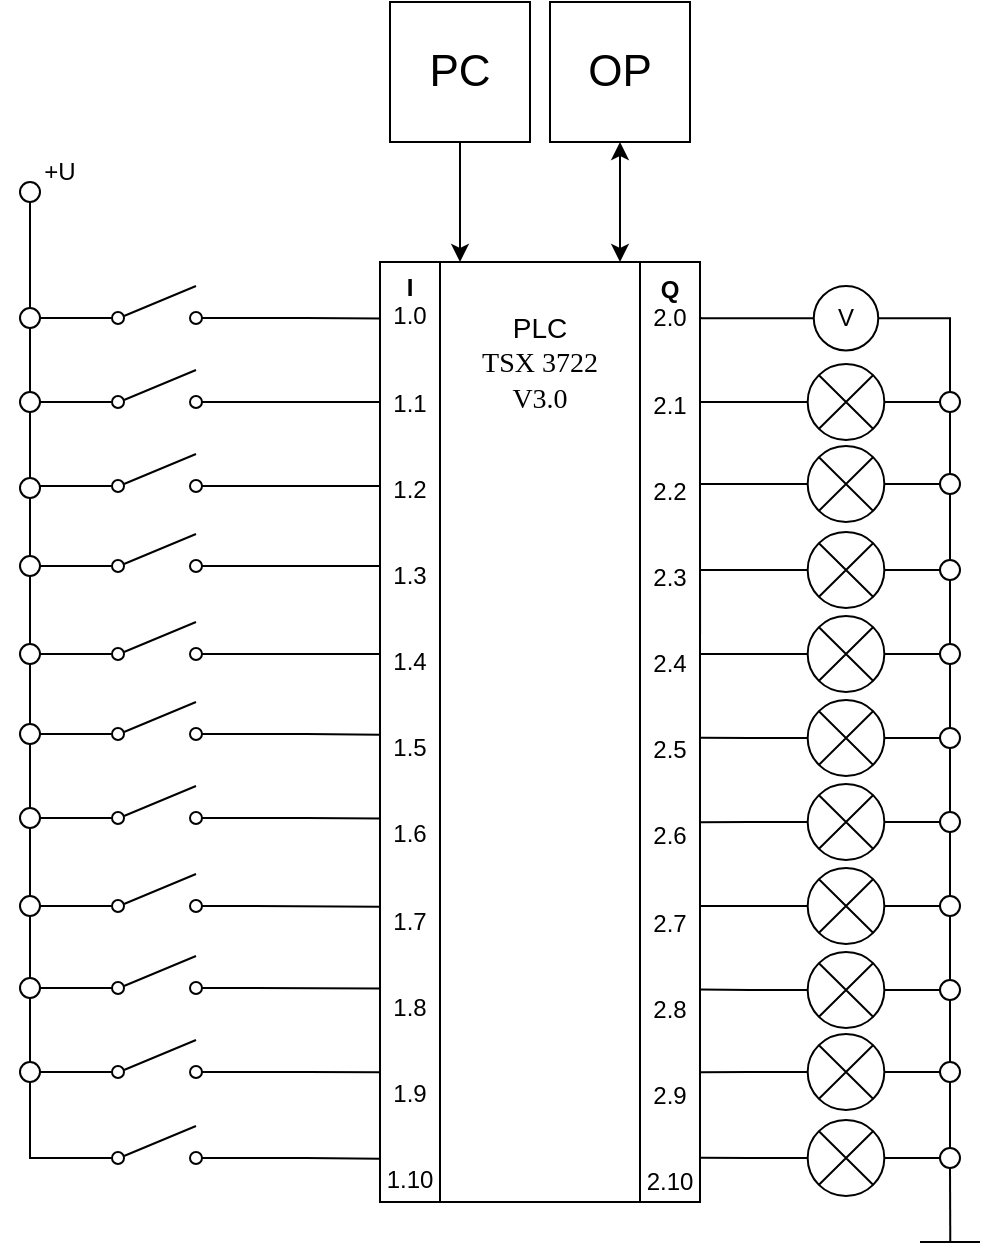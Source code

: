 <mxfile version="15.8.7" type="device"><diagram id="IBibKknA54R2A7pNBQEP" name="Stránka-1"><mxGraphModel dx="1102" dy="865" grid="1" gridSize="10" guides="1" tooltips="1" connect="1" arrows="1" fold="1" page="1" pageScale="1" pageWidth="827" pageHeight="1169" math="0" shadow="0"><root><mxCell id="0"/><mxCell id="1" parent="0"/><mxCell id="Hw9ay-1djmvrUOmPVuDL-1" style="edgeStyle=orthogonalEdgeStyle;rounded=0;orthogonalLoop=1;jettySize=auto;html=1;exitX=1;exitY=0;exitDx=0;exitDy=0;entryX=0;entryY=0;entryDx=0;entryDy=0;endArrow=none;endFill=0;" parent="1" source="Hw9ay-1djmvrUOmPVuDL-3" target="Hw9ay-1djmvrUOmPVuDL-5" edge="1"><mxGeometry relative="1" as="geometry"><Array as="points"><mxPoint x="330" y="180"/><mxPoint x="330" y="180"/></Array></mxGeometry></mxCell><mxCell id="Hw9ay-1djmvrUOmPVuDL-2" style="edgeStyle=orthogonalEdgeStyle;rounded=0;orthogonalLoop=1;jettySize=auto;html=1;exitX=1;exitY=1;exitDx=0;exitDy=0;entryX=0;entryY=1;entryDx=0;entryDy=0;endArrow=none;endFill=0;" parent="1" source="Hw9ay-1djmvrUOmPVuDL-3" target="Hw9ay-1djmvrUOmPVuDL-5" edge="1"><mxGeometry relative="1" as="geometry"><Array as="points"><mxPoint x="300" y="650"/><mxPoint x="300" y="650"/></Array></mxGeometry></mxCell><mxCell id="Hw9ay-1djmvrUOmPVuDL-3" value="&lt;b&gt;I&lt;/b&gt;&lt;br&gt;1.0&lt;br&gt;&lt;br&gt;&lt;br&gt;1.1&lt;br&gt;&lt;br&gt;&lt;br&gt;1.2&lt;br&gt;&lt;br&gt;&lt;br&gt;1.3&lt;br&gt;&lt;br&gt;&lt;br&gt;1.4&lt;br&gt;&lt;br&gt;&lt;br&gt;1.5&lt;br&gt;&lt;br&gt;&lt;br&gt;1.6&lt;br&gt;&lt;br&gt;&lt;br&gt;1.7&lt;br&gt;&lt;br&gt;&lt;br&gt;1.8&lt;br&gt;&lt;br&gt;&lt;br&gt;1.9&lt;br&gt;&lt;br&gt;&lt;br&gt;1.10" style="rounded=0;whiteSpace=wrap;html=1;align=center;verticalAlign=top;spacing=1;" parent="1" vertex="1"><mxGeometry x="230" y="180" width="30" height="470" as="geometry"/></mxCell><mxCell id="Hw9ay-1djmvrUOmPVuDL-4" style="edgeStyle=orthogonalEdgeStyle;rounded=0;orthogonalLoop=1;jettySize=auto;html=1;endArrow=none;endFill=0;" parent="1" edge="1"><mxGeometry relative="1" as="geometry"><mxPoint x="530" y="670" as="targetPoint"/><mxPoint x="500" y="670" as="sourcePoint"/><Array as="points"><mxPoint x="520" y="670"/><mxPoint x="520" y="670"/></Array></mxGeometry></mxCell><mxCell id="Hw9ay-1djmvrUOmPVuDL-5" value="&lt;b&gt;Q&lt;/b&gt;&lt;br&gt;2.0&lt;br&gt;&lt;br&gt;&lt;br&gt;2.1&lt;br&gt;&lt;br&gt;&lt;br&gt;2.2&lt;br&gt;&lt;br&gt;&lt;br&gt;2.3&lt;br&gt;&lt;br&gt;&lt;br&gt;2.4&lt;br&gt;&lt;br&gt;&lt;br&gt;2.5&lt;br&gt;&lt;br&gt;&lt;br&gt;2.6&lt;br&gt;&lt;br&gt;&lt;br&gt;2.7&lt;br&gt;&lt;br&gt;&lt;br&gt;2.8&lt;br&gt;&lt;br&gt;&lt;br&gt;2.9&lt;br&gt;&lt;br&gt;&lt;br&gt;2.10" style="rounded=0;whiteSpace=wrap;html=1;align=center;horizontal=1;verticalAlign=top;" parent="1" vertex="1"><mxGeometry x="360" y="180" width="30" height="470" as="geometry"/></mxCell><mxCell id="Hw9ay-1djmvrUOmPVuDL-6" style="edgeStyle=orthogonalEdgeStyle;rounded=0;orthogonalLoop=1;jettySize=auto;html=1;exitX=0.5;exitY=0;exitDx=0;exitDy=0;entryX=0.5;entryY=1;entryDx=0;entryDy=0;endArrow=none;endFill=0;" parent="1" source="Hw9ay-1djmvrUOmPVuDL-7" target="Hw9ay-1djmvrUOmPVuDL-8" edge="1"><mxGeometry relative="1" as="geometry"/></mxCell><mxCell id="Hw9ay-1djmvrUOmPVuDL-7" value="" style="ellipse;whiteSpace=wrap;html=1;aspect=fixed;verticalAlign=top;" parent="1" vertex="1"><mxGeometry x="50" y="245" width="10" height="10" as="geometry"/></mxCell><mxCell id="Hw9ay-1djmvrUOmPVuDL-8" value="" style="ellipse;whiteSpace=wrap;html=1;aspect=fixed;verticalAlign=top;" parent="1" vertex="1"><mxGeometry x="50" y="203" width="10" height="10" as="geometry"/></mxCell><mxCell id="Hw9ay-1djmvrUOmPVuDL-10" style="edgeStyle=orthogonalEdgeStyle;rounded=0;orthogonalLoop=1;jettySize=auto;html=1;exitX=0;exitY=0.84;exitDx=0;exitDy=0;exitPerimeter=0;entryX=1;entryY=0.5;entryDx=0;entryDy=0;endArrow=none;endFill=0;" parent="1" source="Hw9ay-1djmvrUOmPVuDL-11" target="Hw9ay-1djmvrUOmPVuDL-8" edge="1"><mxGeometry relative="1" as="geometry"/></mxCell><mxCell id="LLCvq5TRpuGpItEspxbM-10" style="edgeStyle=orthogonalEdgeStyle;rounded=0;orthogonalLoop=1;jettySize=auto;html=1;exitX=1;exitY=0.84;exitDx=0;exitDy=0;exitPerimeter=0;entryX=0.011;entryY=0.06;entryDx=0;entryDy=0;entryPerimeter=0;endArrow=none;endFill=0;" parent="1" source="Hw9ay-1djmvrUOmPVuDL-11" target="Hw9ay-1djmvrUOmPVuDL-3" edge="1"><mxGeometry relative="1" as="geometry"/></mxCell><mxCell id="Hw9ay-1djmvrUOmPVuDL-11" value="" style="pointerEvents=1;verticalLabelPosition=bottom;shadow=0;dashed=0;align=center;html=1;verticalAlign=top;shape=mxgraph.electrical.electro-mechanical.simple_switch;" parent="1" vertex="1"><mxGeometry x="81" y="192" width="75" height="19" as="geometry"/></mxCell><mxCell id="Hw9ay-1djmvrUOmPVuDL-12" style="edgeStyle=orthogonalEdgeStyle;rounded=0;orthogonalLoop=1;jettySize=auto;html=1;exitX=0;exitY=0.84;exitDx=0;exitDy=0;exitPerimeter=0;entryX=1;entryY=0.5;entryDx=0;entryDy=0;endArrow=none;endFill=0;" parent="1" source="Hw9ay-1djmvrUOmPVuDL-14" target="Hw9ay-1djmvrUOmPVuDL-7" edge="1"><mxGeometry relative="1" as="geometry"/></mxCell><mxCell id="Hw9ay-1djmvrUOmPVuDL-13" style="edgeStyle=orthogonalEdgeStyle;rounded=0;orthogonalLoop=1;jettySize=auto;html=1;exitX=1;exitY=0.84;exitDx=0;exitDy=0;exitPerimeter=0;endArrow=none;endFill=0;" parent="1" source="Hw9ay-1djmvrUOmPVuDL-14" edge="1"><mxGeometry relative="1" as="geometry"><mxPoint x="230" y="250" as="targetPoint"/><Array as="points"><mxPoint x="230" y="250"/></Array></mxGeometry></mxCell><mxCell id="Hw9ay-1djmvrUOmPVuDL-14" value="" style="pointerEvents=1;verticalLabelPosition=bottom;shadow=0;dashed=0;align=center;html=1;verticalAlign=top;shape=mxgraph.electrical.electro-mechanical.simple_switch;" parent="1" vertex="1"><mxGeometry x="81" y="234" width="75" height="19" as="geometry"/></mxCell><mxCell id="Hw9ay-1djmvrUOmPVuDL-15" style="edgeStyle=orthogonalEdgeStyle;rounded=0;orthogonalLoop=1;jettySize=auto;html=1;exitX=0.5;exitY=1;exitDx=0;exitDy=0;entryX=0.5;entryY=0;entryDx=0;entryDy=0;endArrow=none;endFill=0;" parent="1" source="Hw9ay-1djmvrUOmPVuDL-16" target="Hw9ay-1djmvrUOmPVuDL-8" edge="1"><mxGeometry relative="1" as="geometry"/></mxCell><mxCell id="Hw9ay-1djmvrUOmPVuDL-16" value="" style="ellipse;whiteSpace=wrap;html=1;aspect=fixed;verticalAlign=top;" parent="1" vertex="1"><mxGeometry x="50" y="140" width="10" height="10" as="geometry"/></mxCell><mxCell id="Hw9ay-1djmvrUOmPVuDL-17" value="+U" style="text;html=1;strokeColor=none;fillColor=none;align=center;verticalAlign=middle;whiteSpace=wrap;rounded=0;" parent="1" vertex="1"><mxGeometry x="40" y="120" width="60" height="30" as="geometry"/></mxCell><mxCell id="Hw9ay-1djmvrUOmPVuDL-18" style="edgeStyle=orthogonalEdgeStyle;rounded=0;orthogonalLoop=1;jettySize=auto;html=1;exitX=0.5;exitY=1;exitDx=0;exitDy=0;endArrow=classic;endFill=1;" parent="1" source="Hw9ay-1djmvrUOmPVuDL-19" edge="1"><mxGeometry relative="1" as="geometry"><mxPoint x="270" y="180" as="targetPoint"/></mxGeometry></mxCell><mxCell id="Hw9ay-1djmvrUOmPVuDL-19" value="&lt;font style=&quot;font-size: 22px&quot;&gt;PC&lt;/font&gt;" style="whiteSpace=wrap;html=1;aspect=fixed;verticalAlign=middle;" parent="1" vertex="1"><mxGeometry x="235" y="50" width="70" height="70" as="geometry"/></mxCell><mxCell id="Hw9ay-1djmvrUOmPVuDL-20" value="&lt;font style=&quot;font-size: 14px&quot;&gt;PLC&lt;br&gt;&lt;span style=&quot;font-family: &amp;#34;times new roman&amp;#34; , serif&quot;&gt;TSX 3722 V3.0&lt;/span&gt;&lt;/font&gt;" style="text;html=1;strokeColor=none;fillColor=none;align=center;verticalAlign=middle;whiteSpace=wrap;rounded=0;" parent="1" vertex="1"><mxGeometry x="280" y="192" width="60" height="78" as="geometry"/></mxCell><mxCell id="Hw9ay-1djmvrUOmPVuDL-24" style="edgeStyle=orthogonalEdgeStyle;rounded=0;orthogonalLoop=1;jettySize=auto;html=1;exitX=0;exitY=0.5;exitDx=0;exitDy=0;exitPerimeter=0;entryX=1;entryY=0.25;entryDx=0;entryDy=0;endArrow=none;endFill=0;" parent="1" source="Hw9ay-1djmvrUOmPVuDL-26" target="Hw9ay-1djmvrUOmPVuDL-5" edge="1"><mxGeometry relative="1" as="geometry"><Array as="points"><mxPoint x="390" y="250"/></Array></mxGeometry></mxCell><mxCell id="Hw9ay-1djmvrUOmPVuDL-25" style="edgeStyle=orthogonalEdgeStyle;rounded=0;orthogonalLoop=1;jettySize=auto;html=1;exitX=1;exitY=0.5;exitDx=0;exitDy=0;exitPerimeter=0;entryX=0;entryY=0.5;entryDx=0;entryDy=0;endArrow=none;endFill=0;" parent="1" source="Hw9ay-1djmvrUOmPVuDL-26" target="Hw9ay-1djmvrUOmPVuDL-33" edge="1"><mxGeometry relative="1" as="geometry"/></mxCell><mxCell id="Hw9ay-1djmvrUOmPVuDL-26" value="" style="pointerEvents=1;verticalLabelPosition=bottom;shadow=0;dashed=0;align=center;html=1;verticalAlign=top;shape=mxgraph.electrical.miscellaneous.light_bulb;" parent="1" vertex="1"><mxGeometry x="440" y="231" width="46" height="38" as="geometry"/></mxCell><mxCell id="Hw9ay-1djmvrUOmPVuDL-27" style="edgeStyle=orthogonalEdgeStyle;rounded=0;orthogonalLoop=1;jettySize=auto;html=1;exitX=0;exitY=0.5;exitDx=0;exitDy=0;exitPerimeter=0;entryX=1.001;entryY=0.396;entryDx=0;entryDy=0;entryPerimeter=0;endArrow=none;endFill=0;" parent="1" source="Hw9ay-1djmvrUOmPVuDL-29" target="Hw9ay-1djmvrUOmPVuDL-5" edge="1"><mxGeometry relative="1" as="geometry"><Array as="points"><mxPoint x="390" y="291"/></Array></mxGeometry></mxCell><mxCell id="Hw9ay-1djmvrUOmPVuDL-28" style="edgeStyle=orthogonalEdgeStyle;rounded=0;orthogonalLoop=1;jettySize=auto;html=1;exitX=1;exitY=0.5;exitDx=0;exitDy=0;exitPerimeter=0;entryX=0;entryY=0.5;entryDx=0;entryDy=0;endArrow=none;endFill=0;" parent="1" source="Hw9ay-1djmvrUOmPVuDL-29" target="Hw9ay-1djmvrUOmPVuDL-35" edge="1"><mxGeometry relative="1" as="geometry"/></mxCell><mxCell id="Hw9ay-1djmvrUOmPVuDL-29" value="" style="pointerEvents=1;verticalLabelPosition=bottom;shadow=0;dashed=0;align=center;html=1;verticalAlign=top;shape=mxgraph.electrical.miscellaneous.light_bulb;" parent="1" vertex="1"><mxGeometry x="440" y="272" width="46" height="38" as="geometry"/></mxCell><mxCell id="Hw9ay-1djmvrUOmPVuDL-32" style="edgeStyle=orthogonalEdgeStyle;rounded=0;orthogonalLoop=1;jettySize=auto;html=1;exitX=0.5;exitY=1;exitDx=0;exitDy=0;entryX=0.5;entryY=0;entryDx=0;entryDy=0;endArrow=none;endFill=0;" parent="1" source="Hw9ay-1djmvrUOmPVuDL-33" target="Hw9ay-1djmvrUOmPVuDL-35" edge="1"><mxGeometry relative="1" as="geometry"/></mxCell><mxCell id="Hw9ay-1djmvrUOmPVuDL-33" value="" style="ellipse;whiteSpace=wrap;html=1;aspect=fixed;verticalAlign=top;" parent="1" vertex="1"><mxGeometry x="510" y="245" width="10" height="10" as="geometry"/></mxCell><mxCell id="nH6GDKqlYYiZcQgcd4M8-3" style="edgeStyle=orthogonalEdgeStyle;rounded=0;orthogonalLoop=1;jettySize=auto;html=1;exitX=0.5;exitY=1;exitDx=0;exitDy=0;entryX=0.5;entryY=0;entryDx=0;entryDy=0;endArrow=none;endFill=0;" parent="1" source="Hw9ay-1djmvrUOmPVuDL-35" target="LLCvq5TRpuGpItEspxbM-15" edge="1"><mxGeometry relative="1" as="geometry"/></mxCell><mxCell id="Hw9ay-1djmvrUOmPVuDL-35" value="" style="ellipse;whiteSpace=wrap;html=1;aspect=fixed;verticalAlign=top;" parent="1" vertex="1"><mxGeometry x="510" y="286" width="10" height="10" as="geometry"/></mxCell><mxCell id="Hw9ay-1djmvrUOmPVuDL-45" style="edgeStyle=orthogonalEdgeStyle;rounded=0;orthogonalLoop=1;jettySize=auto;html=1;exitX=0;exitY=0.84;exitDx=0;exitDy=0;exitPerimeter=0;entryX=1;entryY=0.5;entryDx=0;entryDy=0;endArrow=none;endFill=0;" parent="1" source="Hw9ay-1djmvrUOmPVuDL-41" target="Hw9ay-1djmvrUOmPVuDL-44" edge="1"><mxGeometry relative="1" as="geometry"/></mxCell><mxCell id="Hw9ay-1djmvrUOmPVuDL-47" style="edgeStyle=orthogonalEdgeStyle;rounded=0;orthogonalLoop=1;jettySize=auto;html=1;exitX=1;exitY=0.84;exitDx=0;exitDy=0;exitPerimeter=0;endArrow=none;endFill=0;" parent="1" source="Hw9ay-1djmvrUOmPVuDL-41" edge="1"><mxGeometry relative="1" as="geometry"><mxPoint x="230" y="292" as="targetPoint"/><Array as="points"><mxPoint x="220" y="292"/></Array></mxGeometry></mxCell><mxCell id="Hw9ay-1djmvrUOmPVuDL-41" value="" style="pointerEvents=1;verticalLabelPosition=bottom;shadow=0;dashed=0;align=center;html=1;verticalAlign=top;shape=mxgraph.electrical.electro-mechanical.simple_switch;" parent="1" vertex="1"><mxGeometry x="81" y="276" width="75" height="19" as="geometry"/></mxCell><mxCell id="Hw9ay-1djmvrUOmPVuDL-46" style="edgeStyle=orthogonalEdgeStyle;rounded=0;orthogonalLoop=1;jettySize=auto;html=1;exitX=0.5;exitY=0;exitDx=0;exitDy=0;entryX=0.5;entryY=1;entryDx=0;entryDy=0;endArrow=none;endFill=0;" parent="1" source="Hw9ay-1djmvrUOmPVuDL-44" target="Hw9ay-1djmvrUOmPVuDL-7" edge="1"><mxGeometry relative="1" as="geometry"/></mxCell><mxCell id="LLCvq5TRpuGpItEspxbM-6" style="edgeStyle=orthogonalEdgeStyle;rounded=0;orthogonalLoop=1;jettySize=auto;html=1;exitX=0.5;exitY=1;exitDx=0;exitDy=0;entryX=0.5;entryY=0;entryDx=0;entryDy=0;endArrow=none;endFill=0;" parent="1" source="Hw9ay-1djmvrUOmPVuDL-44" target="LLCvq5TRpuGpItEspxbM-3" edge="1"><mxGeometry relative="1" as="geometry"/></mxCell><mxCell id="Hw9ay-1djmvrUOmPVuDL-44" value="" style="ellipse;whiteSpace=wrap;html=1;aspect=fixed;verticalAlign=top;" parent="1" vertex="1"><mxGeometry x="50" y="288" width="10" height="10" as="geometry"/></mxCell><mxCell id="Hw9ay-1djmvrUOmPVuDL-50" style="edgeStyle=orthogonalEdgeStyle;rounded=0;orthogonalLoop=1;jettySize=auto;html=1;exitX=1;exitY=0.84;exitDx=0;exitDy=0;exitPerimeter=0;endArrow=none;endFill=0;" parent="1" source="Hw9ay-1djmvrUOmPVuDL-48" edge="1"><mxGeometry relative="1" as="geometry"><mxPoint x="230" y="332" as="targetPoint"/><Array as="points"><mxPoint x="230" y="332"/></Array></mxGeometry></mxCell><mxCell id="Hw9ay-1djmvrUOmPVuDL-48" value="" style="pointerEvents=1;verticalLabelPosition=bottom;shadow=0;dashed=0;align=center;html=1;verticalAlign=top;shape=mxgraph.electrical.electro-mechanical.simple_switch;" parent="1" vertex="1"><mxGeometry x="81" y="316" width="75" height="19" as="geometry"/></mxCell><mxCell id="LLCvq5TRpuGpItEspxbM-8" style="edgeStyle=orthogonalEdgeStyle;rounded=0;orthogonalLoop=1;jettySize=auto;html=1;exitX=1;exitY=0.84;exitDx=0;exitDy=0;exitPerimeter=0;endArrow=none;endFill=0;" parent="1" source="LLCvq5TRpuGpItEspxbM-2" edge="1"><mxGeometry relative="1" as="geometry"><mxPoint x="230" y="376" as="targetPoint"/><Array as="points"><mxPoint x="230" y="376"/></Array></mxGeometry></mxCell><mxCell id="nH6GDKqlYYiZcQgcd4M8-30" style="edgeStyle=orthogonalEdgeStyle;rounded=0;orthogonalLoop=1;jettySize=auto;html=1;exitX=0;exitY=0.84;exitDx=0;exitDy=0;exitPerimeter=0;entryX=1;entryY=0.5;entryDx=0;entryDy=0;endArrow=none;endFill=0;" parent="1" source="LLCvq5TRpuGpItEspxbM-2" target="nH6GDKqlYYiZcQgcd4M8-28" edge="1"><mxGeometry relative="1" as="geometry"/></mxCell><mxCell id="LLCvq5TRpuGpItEspxbM-2" value="" style="pointerEvents=1;verticalLabelPosition=bottom;shadow=0;dashed=0;align=center;html=1;verticalAlign=top;shape=mxgraph.electrical.electro-mechanical.simple_switch;" parent="1" vertex="1"><mxGeometry x="81" y="360" width="75" height="19" as="geometry"/></mxCell><mxCell id="LLCvq5TRpuGpItEspxbM-5" style="edgeStyle=orthogonalEdgeStyle;rounded=0;orthogonalLoop=1;jettySize=auto;html=1;exitX=1;exitY=0.5;exitDx=0;exitDy=0;entryX=0;entryY=0.84;entryDx=0;entryDy=0;entryPerimeter=0;endArrow=none;endFill=0;" parent="1" source="LLCvq5TRpuGpItEspxbM-3" target="Hw9ay-1djmvrUOmPVuDL-48" edge="1"><mxGeometry relative="1" as="geometry"/></mxCell><mxCell id="nH6GDKqlYYiZcQgcd4M8-29" style="edgeStyle=orthogonalEdgeStyle;rounded=0;orthogonalLoop=1;jettySize=auto;html=1;exitX=0.5;exitY=1;exitDx=0;exitDy=0;entryX=0.5;entryY=0;entryDx=0;entryDy=0;endArrow=none;endFill=0;" parent="1" source="LLCvq5TRpuGpItEspxbM-3" target="nH6GDKqlYYiZcQgcd4M8-28" edge="1"><mxGeometry relative="1" as="geometry"/></mxCell><mxCell id="LLCvq5TRpuGpItEspxbM-3" value="" style="ellipse;whiteSpace=wrap;html=1;aspect=fixed;verticalAlign=top;" parent="1" vertex="1"><mxGeometry x="50" y="327" width="10" height="10" as="geometry"/></mxCell><mxCell id="LLCvq5TRpuGpItEspxbM-14" style="edgeStyle=orthogonalEdgeStyle;rounded=0;orthogonalLoop=1;jettySize=auto;html=1;exitX=0;exitY=0.5;exitDx=0;exitDy=0;exitPerimeter=0;endArrow=none;endFill=0;" parent="1" source="LLCvq5TRpuGpItEspxbM-13" edge="1"><mxGeometry relative="1" as="geometry"><mxPoint x="390" y="334" as="targetPoint"/></mxGeometry></mxCell><mxCell id="LLCvq5TRpuGpItEspxbM-16" style="edgeStyle=orthogonalEdgeStyle;rounded=0;orthogonalLoop=1;jettySize=auto;html=1;exitX=1;exitY=0.5;exitDx=0;exitDy=0;exitPerimeter=0;entryX=0;entryY=0.5;entryDx=0;entryDy=0;endArrow=none;endFill=0;" parent="1" source="LLCvq5TRpuGpItEspxbM-13" target="LLCvq5TRpuGpItEspxbM-15" edge="1"><mxGeometry relative="1" as="geometry"/></mxCell><mxCell id="LLCvq5TRpuGpItEspxbM-13" value="" style="pointerEvents=1;verticalLabelPosition=bottom;shadow=0;dashed=0;align=center;html=1;verticalAlign=top;shape=mxgraph.electrical.miscellaneous.light_bulb;" parent="1" vertex="1"><mxGeometry x="440" y="315" width="46" height="38" as="geometry"/></mxCell><mxCell id="nH6GDKqlYYiZcQgcd4M8-4" style="edgeStyle=orthogonalEdgeStyle;rounded=0;orthogonalLoop=1;jettySize=auto;html=1;exitX=0.5;exitY=1;exitDx=0;exitDy=0;entryX=0.5;entryY=0;entryDx=0;entryDy=0;endArrow=none;endFill=0;" parent="1" source="LLCvq5TRpuGpItEspxbM-15" target="LLCvq5TRpuGpItEspxbM-19" edge="1"><mxGeometry relative="1" as="geometry"/></mxCell><mxCell id="LLCvq5TRpuGpItEspxbM-15" value="" style="ellipse;whiteSpace=wrap;html=1;aspect=fixed;verticalAlign=top;" parent="1" vertex="1"><mxGeometry x="510" y="329" width="10" height="10" as="geometry"/></mxCell><mxCell id="LLCvq5TRpuGpItEspxbM-18" style="edgeStyle=orthogonalEdgeStyle;rounded=0;orthogonalLoop=1;jettySize=auto;html=1;exitX=0;exitY=0.5;exitDx=0;exitDy=0;exitPerimeter=0;endArrow=none;endFill=0;" parent="1" source="LLCvq5TRpuGpItEspxbM-17" edge="1"><mxGeometry relative="1" as="geometry"><mxPoint x="390" y="376" as="targetPoint"/></mxGeometry></mxCell><mxCell id="LLCvq5TRpuGpItEspxbM-20" style="edgeStyle=orthogonalEdgeStyle;rounded=0;orthogonalLoop=1;jettySize=auto;html=1;exitX=1;exitY=0.5;exitDx=0;exitDy=0;exitPerimeter=0;entryX=0;entryY=0.5;entryDx=0;entryDy=0;endArrow=none;endFill=0;" parent="1" source="LLCvq5TRpuGpItEspxbM-17" target="LLCvq5TRpuGpItEspxbM-19" edge="1"><mxGeometry relative="1" as="geometry"/></mxCell><mxCell id="LLCvq5TRpuGpItEspxbM-17" value="" style="pointerEvents=1;verticalLabelPosition=bottom;shadow=0;dashed=0;align=center;html=1;verticalAlign=top;shape=mxgraph.electrical.miscellaneous.light_bulb;" parent="1" vertex="1"><mxGeometry x="440" y="357" width="46" height="38" as="geometry"/></mxCell><mxCell id="nH6GDKqlYYiZcQgcd4M8-5" style="edgeStyle=orthogonalEdgeStyle;rounded=0;orthogonalLoop=1;jettySize=auto;html=1;exitX=0.5;exitY=1;exitDx=0;exitDy=0;entryX=0.5;entryY=0;entryDx=0;entryDy=0;endArrow=none;endFill=0;" parent="1" source="LLCvq5TRpuGpItEspxbM-19" target="LLCvq5TRpuGpItEspxbM-23" edge="1"><mxGeometry relative="1" as="geometry"/></mxCell><mxCell id="LLCvq5TRpuGpItEspxbM-19" value="" style="ellipse;whiteSpace=wrap;html=1;aspect=fixed;verticalAlign=top;" parent="1" vertex="1"><mxGeometry x="510" y="371" width="10" height="10" as="geometry"/></mxCell><mxCell id="LLCvq5TRpuGpItEspxbM-22" style="edgeStyle=orthogonalEdgeStyle;rounded=0;orthogonalLoop=1;jettySize=auto;html=1;exitX=0;exitY=0.5;exitDx=0;exitDy=0;exitPerimeter=0;entryX=1.014;entryY=0.506;entryDx=0;entryDy=0;entryPerimeter=0;endArrow=none;endFill=0;" parent="1" source="LLCvq5TRpuGpItEspxbM-21" target="Hw9ay-1djmvrUOmPVuDL-5" edge="1"><mxGeometry relative="1" as="geometry"/></mxCell><mxCell id="LLCvq5TRpuGpItEspxbM-25" style="edgeStyle=orthogonalEdgeStyle;rounded=0;orthogonalLoop=1;jettySize=auto;html=1;exitX=1;exitY=0.5;exitDx=0;exitDy=0;exitPerimeter=0;entryX=0;entryY=0.5;entryDx=0;entryDy=0;endArrow=none;endFill=0;" parent="1" source="LLCvq5TRpuGpItEspxbM-21" target="LLCvq5TRpuGpItEspxbM-23" edge="1"><mxGeometry relative="1" as="geometry"/></mxCell><mxCell id="LLCvq5TRpuGpItEspxbM-21" value="" style="pointerEvents=1;verticalLabelPosition=bottom;shadow=0;dashed=0;align=center;html=1;verticalAlign=top;shape=mxgraph.electrical.miscellaneous.light_bulb;" parent="1" vertex="1"><mxGeometry x="440" y="399" width="46" height="38" as="geometry"/></mxCell><mxCell id="nH6GDKqlYYiZcQgcd4M8-6" style="edgeStyle=orthogonalEdgeStyle;rounded=0;orthogonalLoop=1;jettySize=auto;html=1;exitX=0.5;exitY=1;exitDx=0;exitDy=0;entryX=0.5;entryY=0;entryDx=0;entryDy=0;endArrow=none;endFill=0;" parent="1" source="LLCvq5TRpuGpItEspxbM-23" target="LLCvq5TRpuGpItEspxbM-28" edge="1"><mxGeometry relative="1" as="geometry"/></mxCell><mxCell id="LLCvq5TRpuGpItEspxbM-23" value="" style="ellipse;whiteSpace=wrap;html=1;aspect=fixed;verticalAlign=top;" parent="1" vertex="1"><mxGeometry x="510" y="413" width="10" height="10" as="geometry"/></mxCell><mxCell id="LLCvq5TRpuGpItEspxbM-27" style="edgeStyle=orthogonalEdgeStyle;rounded=0;orthogonalLoop=1;jettySize=auto;html=1;exitX=0;exitY=0.5;exitDx=0;exitDy=0;exitPerimeter=0;entryX=1.002;entryY=0.596;entryDx=0;entryDy=0;entryPerimeter=0;endArrow=none;endFill=0;" parent="1" source="LLCvq5TRpuGpItEspxbM-26" target="Hw9ay-1djmvrUOmPVuDL-5" edge="1"><mxGeometry relative="1" as="geometry"/></mxCell><mxCell id="LLCvq5TRpuGpItEspxbM-29" style="edgeStyle=orthogonalEdgeStyle;rounded=0;orthogonalLoop=1;jettySize=auto;html=1;exitX=1;exitY=0.5;exitDx=0;exitDy=0;exitPerimeter=0;entryX=0;entryY=0.5;entryDx=0;entryDy=0;endArrow=none;endFill=0;" parent="1" source="LLCvq5TRpuGpItEspxbM-26" target="LLCvq5TRpuGpItEspxbM-28" edge="1"><mxGeometry relative="1" as="geometry"/></mxCell><mxCell id="LLCvq5TRpuGpItEspxbM-26" value="" style="pointerEvents=1;verticalLabelPosition=bottom;shadow=0;dashed=0;align=center;html=1;verticalAlign=top;shape=mxgraph.electrical.miscellaneous.light_bulb;" parent="1" vertex="1"><mxGeometry x="440" y="441" width="46" height="38" as="geometry"/></mxCell><mxCell id="nH6GDKqlYYiZcQgcd4M8-23" style="edgeStyle=orthogonalEdgeStyle;rounded=0;orthogonalLoop=1;jettySize=auto;html=1;exitX=0.5;exitY=1;exitDx=0;exitDy=0;entryX=0.5;entryY=0;entryDx=0;entryDy=0;endArrow=none;endFill=0;" parent="1" source="LLCvq5TRpuGpItEspxbM-28" target="nH6GDKqlYYiZcQgcd4M8-9" edge="1"><mxGeometry relative="1" as="geometry"/></mxCell><mxCell id="LLCvq5TRpuGpItEspxbM-28" value="" style="ellipse;whiteSpace=wrap;html=1;aspect=fixed;verticalAlign=top;" parent="1" vertex="1"><mxGeometry x="510" y="455" width="10" height="10" as="geometry"/></mxCell><mxCell id="LLCvq5TRpuGpItEspxbM-31" style="edgeStyle=orthogonalEdgeStyle;rounded=0;orthogonalLoop=1;jettySize=auto;html=1;exitX=0;exitY=0.5;exitDx=0;exitDy=0;endArrow=none;endFill=0;" parent="1" source="LLCvq5TRpuGpItEspxbM-30" edge="1"><mxGeometry relative="1" as="geometry"><mxPoint x="391" y="208" as="targetPoint"/><Array as="points"><mxPoint x="390" y="208"/></Array></mxGeometry></mxCell><mxCell id="LLCvq5TRpuGpItEspxbM-32" style="edgeStyle=orthogonalEdgeStyle;rounded=0;orthogonalLoop=1;jettySize=auto;html=1;exitX=1;exitY=0.5;exitDx=0;exitDy=0;entryX=0.5;entryY=0;entryDx=0;entryDy=0;endArrow=none;endFill=0;" parent="1" source="LLCvq5TRpuGpItEspxbM-30" target="Hw9ay-1djmvrUOmPVuDL-33" edge="1"><mxGeometry relative="1" as="geometry"/></mxCell><mxCell id="LLCvq5TRpuGpItEspxbM-30" value="V" style="ellipse;whiteSpace=wrap;html=1;aspect=fixed;" parent="1" vertex="1"><mxGeometry x="446.88" y="192" width="32.25" height="32.25" as="geometry"/></mxCell><mxCell id="nH6GDKqlYYiZcQgcd4M8-7" style="edgeStyle=orthogonalEdgeStyle;rounded=0;orthogonalLoop=1;jettySize=auto;html=1;exitX=1;exitY=0.5;exitDx=0;exitDy=0;exitPerimeter=0;entryX=0;entryY=0.5;entryDx=0;entryDy=0;endArrow=none;endFill=0;" parent="1" source="nH6GDKqlYYiZcQgcd4M8-8" target="nH6GDKqlYYiZcQgcd4M8-9" edge="1"><mxGeometry relative="1" as="geometry"/></mxCell><mxCell id="nH6GDKqlYYiZcQgcd4M8-19" style="edgeStyle=orthogonalEdgeStyle;rounded=0;orthogonalLoop=1;jettySize=auto;html=1;exitX=0;exitY=0.5;exitDx=0;exitDy=0;exitPerimeter=0;entryX=0.992;entryY=0.685;entryDx=0;entryDy=0;entryPerimeter=0;endArrow=none;endFill=0;" parent="1" source="nH6GDKqlYYiZcQgcd4M8-8" target="Hw9ay-1djmvrUOmPVuDL-5" edge="1"><mxGeometry relative="1" as="geometry"/></mxCell><mxCell id="nH6GDKqlYYiZcQgcd4M8-8" value="" style="pointerEvents=1;verticalLabelPosition=bottom;shadow=0;dashed=0;align=center;html=1;verticalAlign=top;shape=mxgraph.electrical.miscellaneous.light_bulb;" parent="1" vertex="1"><mxGeometry x="440" y="483" width="46" height="38" as="geometry"/></mxCell><mxCell id="nH6GDKqlYYiZcQgcd4M8-24" style="edgeStyle=orthogonalEdgeStyle;rounded=0;orthogonalLoop=1;jettySize=auto;html=1;exitX=0.5;exitY=1;exitDx=0;exitDy=0;entryX=0.5;entryY=0;entryDx=0;entryDy=0;endArrow=none;endFill=0;" parent="1" source="nH6GDKqlYYiZcQgcd4M8-9" target="nH6GDKqlYYiZcQgcd4M8-12" edge="1"><mxGeometry relative="1" as="geometry"/></mxCell><mxCell id="nH6GDKqlYYiZcQgcd4M8-9" value="" style="ellipse;whiteSpace=wrap;html=1;aspect=fixed;verticalAlign=top;" parent="1" vertex="1"><mxGeometry x="510" y="497" width="10" height="10" as="geometry"/></mxCell><mxCell id="nH6GDKqlYYiZcQgcd4M8-10" style="edgeStyle=orthogonalEdgeStyle;rounded=0;orthogonalLoop=1;jettySize=auto;html=1;exitX=1;exitY=0.5;exitDx=0;exitDy=0;exitPerimeter=0;entryX=0;entryY=0.5;entryDx=0;entryDy=0;endArrow=none;endFill=0;" parent="1" source="nH6GDKqlYYiZcQgcd4M8-11" target="nH6GDKqlYYiZcQgcd4M8-12" edge="1"><mxGeometry relative="1" as="geometry"/></mxCell><mxCell id="nH6GDKqlYYiZcQgcd4M8-20" style="edgeStyle=orthogonalEdgeStyle;rounded=0;orthogonalLoop=1;jettySize=auto;html=1;exitX=0;exitY=0.5;exitDx=0;exitDy=0;exitPerimeter=0;entryX=1.004;entryY=0.774;entryDx=0;entryDy=0;entryPerimeter=0;endArrow=none;endFill=0;" parent="1" source="nH6GDKqlYYiZcQgcd4M8-11" target="Hw9ay-1djmvrUOmPVuDL-5" edge="1"><mxGeometry relative="1" as="geometry"/></mxCell><mxCell id="nH6GDKqlYYiZcQgcd4M8-11" value="" style="pointerEvents=1;verticalLabelPosition=bottom;shadow=0;dashed=0;align=center;html=1;verticalAlign=top;shape=mxgraph.electrical.miscellaneous.light_bulb;" parent="1" vertex="1"><mxGeometry x="440" y="525" width="46" height="38" as="geometry"/></mxCell><mxCell id="nH6GDKqlYYiZcQgcd4M8-25" style="edgeStyle=orthogonalEdgeStyle;rounded=0;orthogonalLoop=1;jettySize=auto;html=1;exitX=0.5;exitY=1;exitDx=0;exitDy=0;entryX=0.5;entryY=0;entryDx=0;entryDy=0;endArrow=none;endFill=0;" parent="1" source="nH6GDKqlYYiZcQgcd4M8-12" target="nH6GDKqlYYiZcQgcd4M8-15" edge="1"><mxGeometry relative="1" as="geometry"/></mxCell><mxCell id="nH6GDKqlYYiZcQgcd4M8-12" value="" style="ellipse;whiteSpace=wrap;html=1;aspect=fixed;verticalAlign=top;" parent="1" vertex="1"><mxGeometry x="510" y="539" width="10" height="10" as="geometry"/></mxCell><mxCell id="nH6GDKqlYYiZcQgcd4M8-13" style="edgeStyle=orthogonalEdgeStyle;rounded=0;orthogonalLoop=1;jettySize=auto;html=1;exitX=1;exitY=0.5;exitDx=0;exitDy=0;exitPerimeter=0;entryX=0;entryY=0.5;entryDx=0;entryDy=0;endArrow=none;endFill=0;" parent="1" source="nH6GDKqlYYiZcQgcd4M8-14" target="nH6GDKqlYYiZcQgcd4M8-15" edge="1"><mxGeometry relative="1" as="geometry"/></mxCell><mxCell id="nH6GDKqlYYiZcQgcd4M8-21" style="edgeStyle=orthogonalEdgeStyle;rounded=0;orthogonalLoop=1;jettySize=auto;html=1;exitX=0;exitY=0.5;exitDx=0;exitDy=0;exitPerimeter=0;entryX=1.016;entryY=0.862;entryDx=0;entryDy=0;entryPerimeter=0;endArrow=none;endFill=0;" parent="1" source="nH6GDKqlYYiZcQgcd4M8-14" target="Hw9ay-1djmvrUOmPVuDL-5" edge="1"><mxGeometry relative="1" as="geometry"/></mxCell><mxCell id="nH6GDKqlYYiZcQgcd4M8-14" value="" style="pointerEvents=1;verticalLabelPosition=bottom;shadow=0;dashed=0;align=center;html=1;verticalAlign=top;shape=mxgraph.electrical.miscellaneous.light_bulb;" parent="1" vertex="1"><mxGeometry x="440" y="566" width="46" height="38" as="geometry"/></mxCell><mxCell id="nH6GDKqlYYiZcQgcd4M8-26" style="edgeStyle=orthogonalEdgeStyle;rounded=0;orthogonalLoop=1;jettySize=auto;html=1;exitX=0.5;exitY=1;exitDx=0;exitDy=0;entryX=0.5;entryY=0;entryDx=0;entryDy=0;endArrow=none;endFill=0;" parent="1" source="nH6GDKqlYYiZcQgcd4M8-15" target="nH6GDKqlYYiZcQgcd4M8-18" edge="1"><mxGeometry relative="1" as="geometry"/></mxCell><mxCell id="nH6GDKqlYYiZcQgcd4M8-15" value="" style="ellipse;whiteSpace=wrap;html=1;aspect=fixed;verticalAlign=top;" parent="1" vertex="1"><mxGeometry x="510" y="580" width="10" height="10" as="geometry"/></mxCell><mxCell id="nH6GDKqlYYiZcQgcd4M8-16" style="edgeStyle=orthogonalEdgeStyle;rounded=0;orthogonalLoop=1;jettySize=auto;html=1;exitX=1;exitY=0.5;exitDx=0;exitDy=0;exitPerimeter=0;entryX=0;entryY=0.5;entryDx=0;entryDy=0;endArrow=none;endFill=0;" parent="1" source="nH6GDKqlYYiZcQgcd4M8-17" target="nH6GDKqlYYiZcQgcd4M8-18" edge="1"><mxGeometry relative="1" as="geometry"/></mxCell><mxCell id="nH6GDKqlYYiZcQgcd4M8-22" style="edgeStyle=orthogonalEdgeStyle;rounded=0;orthogonalLoop=1;jettySize=auto;html=1;exitX=0;exitY=0.5;exitDx=0;exitDy=0;exitPerimeter=0;entryX=1.016;entryY=0.953;entryDx=0;entryDy=0;entryPerimeter=0;endArrow=none;endFill=0;" parent="1" source="nH6GDKqlYYiZcQgcd4M8-17" target="Hw9ay-1djmvrUOmPVuDL-5" edge="1"><mxGeometry relative="1" as="geometry"/></mxCell><mxCell id="nH6GDKqlYYiZcQgcd4M8-17" value="" style="pointerEvents=1;verticalLabelPosition=bottom;shadow=0;dashed=0;align=center;html=1;verticalAlign=top;shape=mxgraph.electrical.miscellaneous.light_bulb;" parent="1" vertex="1"><mxGeometry x="440" y="609" width="46" height="38" as="geometry"/></mxCell><mxCell id="nH6GDKqlYYiZcQgcd4M8-27" style="edgeStyle=orthogonalEdgeStyle;rounded=0;orthogonalLoop=1;jettySize=auto;html=1;exitX=0.5;exitY=1;exitDx=0;exitDy=0;endArrow=none;endFill=0;" parent="1" source="nH6GDKqlYYiZcQgcd4M8-18" edge="1"><mxGeometry relative="1" as="geometry"><mxPoint x="515.143" y="670" as="targetPoint"/></mxGeometry></mxCell><mxCell id="nH6GDKqlYYiZcQgcd4M8-18" value="" style="ellipse;whiteSpace=wrap;html=1;aspect=fixed;verticalAlign=top;" parent="1" vertex="1"><mxGeometry x="510" y="623" width="10" height="10" as="geometry"/></mxCell><mxCell id="nH6GDKqlYYiZcQgcd4M8-50" style="edgeStyle=orthogonalEdgeStyle;rounded=0;orthogonalLoop=1;jettySize=auto;html=1;exitX=0.5;exitY=1;exitDx=0;exitDy=0;entryX=0.5;entryY=0;entryDx=0;entryDy=0;endArrow=none;endFill=0;" parent="1" source="nH6GDKqlYYiZcQgcd4M8-28" target="nH6GDKqlYYiZcQgcd4M8-33" edge="1"><mxGeometry relative="1" as="geometry"/></mxCell><mxCell id="nH6GDKqlYYiZcQgcd4M8-28" value="" style="ellipse;whiteSpace=wrap;html=1;aspect=fixed;verticalAlign=top;" parent="1" vertex="1"><mxGeometry x="50" y="371" width="10" height="10" as="geometry"/></mxCell><mxCell id="nH6GDKqlYYiZcQgcd4M8-31" style="edgeStyle=orthogonalEdgeStyle;rounded=0;orthogonalLoop=1;jettySize=auto;html=1;exitX=0.5;exitY=0;exitDx=0;exitDy=0;entryX=0.5;entryY=1;entryDx=0;entryDy=0;endArrow=none;endFill=0;" parent="1" source="nH6GDKqlYYiZcQgcd4M8-32" target="nH6GDKqlYYiZcQgcd4M8-33" edge="1"><mxGeometry relative="1" as="geometry"/></mxCell><mxCell id="nH6GDKqlYYiZcQgcd4M8-32" value="" style="ellipse;whiteSpace=wrap;html=1;aspect=fixed;verticalAlign=top;" parent="1" vertex="1"><mxGeometry x="50" y="453" width="10" height="10" as="geometry"/></mxCell><mxCell id="nH6GDKqlYYiZcQgcd4M8-33" value="" style="ellipse;whiteSpace=wrap;html=1;aspect=fixed;verticalAlign=top;" parent="1" vertex="1"><mxGeometry x="50" y="411" width="10" height="10" as="geometry"/></mxCell><mxCell id="nH6GDKqlYYiZcQgcd4M8-34" style="edgeStyle=orthogonalEdgeStyle;rounded=0;orthogonalLoop=1;jettySize=auto;html=1;exitX=0;exitY=0.84;exitDx=0;exitDy=0;exitPerimeter=0;entryX=1;entryY=0.5;entryDx=0;entryDy=0;endArrow=none;endFill=0;" parent="1" source="nH6GDKqlYYiZcQgcd4M8-35" target="nH6GDKqlYYiZcQgcd4M8-33" edge="1"><mxGeometry relative="1" as="geometry"/></mxCell><mxCell id="nH6GDKqlYYiZcQgcd4M8-52" style="edgeStyle=orthogonalEdgeStyle;rounded=0;orthogonalLoop=1;jettySize=auto;html=1;exitX=1;exitY=0.84;exitDx=0;exitDy=0;exitPerimeter=0;entryX=0.009;entryY=0.503;entryDx=0;entryDy=0;entryPerimeter=0;endArrow=none;endFill=0;" parent="1" source="nH6GDKqlYYiZcQgcd4M8-35" target="Hw9ay-1djmvrUOmPVuDL-3" edge="1"><mxGeometry relative="1" as="geometry"/></mxCell><mxCell id="nH6GDKqlYYiZcQgcd4M8-35" value="" style="pointerEvents=1;verticalLabelPosition=bottom;shadow=0;dashed=0;align=center;html=1;verticalAlign=top;shape=mxgraph.electrical.electro-mechanical.simple_switch;" parent="1" vertex="1"><mxGeometry x="81" y="400" width="75" height="19" as="geometry"/></mxCell><mxCell id="nH6GDKqlYYiZcQgcd4M8-36" style="edgeStyle=orthogonalEdgeStyle;rounded=0;orthogonalLoop=1;jettySize=auto;html=1;exitX=0;exitY=0.84;exitDx=0;exitDy=0;exitPerimeter=0;entryX=1;entryY=0.5;entryDx=0;entryDy=0;endArrow=none;endFill=0;" parent="1" source="nH6GDKqlYYiZcQgcd4M8-37" target="nH6GDKqlYYiZcQgcd4M8-32" edge="1"><mxGeometry relative="1" as="geometry"/></mxCell><mxCell id="nH6GDKqlYYiZcQgcd4M8-53" style="edgeStyle=orthogonalEdgeStyle;rounded=0;orthogonalLoop=1;jettySize=auto;html=1;exitX=1;exitY=0.84;exitDx=0;exitDy=0;exitPerimeter=0;entryX=0.009;entryY=0.592;entryDx=0;entryDy=0;entryPerimeter=0;endArrow=none;endFill=0;" parent="1" source="nH6GDKqlYYiZcQgcd4M8-37" target="Hw9ay-1djmvrUOmPVuDL-3" edge="1"><mxGeometry relative="1" as="geometry"/></mxCell><mxCell id="nH6GDKqlYYiZcQgcd4M8-37" value="" style="pointerEvents=1;verticalLabelPosition=bottom;shadow=0;dashed=0;align=center;html=1;verticalAlign=top;shape=mxgraph.electrical.electro-mechanical.simple_switch;" parent="1" vertex="1"><mxGeometry x="81" y="442" width="75" height="19" as="geometry"/></mxCell><mxCell id="nH6GDKqlYYiZcQgcd4M8-38" style="edgeStyle=orthogonalEdgeStyle;rounded=0;orthogonalLoop=1;jettySize=auto;html=1;exitX=0;exitY=0.84;exitDx=0;exitDy=0;exitPerimeter=0;entryX=1;entryY=0.5;entryDx=0;entryDy=0;endArrow=none;endFill=0;" parent="1" source="nH6GDKqlYYiZcQgcd4M8-39" target="nH6GDKqlYYiZcQgcd4M8-42" edge="1"><mxGeometry relative="1" as="geometry"/></mxCell><mxCell id="nH6GDKqlYYiZcQgcd4M8-54" style="edgeStyle=orthogonalEdgeStyle;rounded=0;orthogonalLoop=1;jettySize=auto;html=1;exitX=1;exitY=0.84;exitDx=0;exitDy=0;exitPerimeter=0;entryX=0.002;entryY=0.686;entryDx=0;entryDy=0;entryPerimeter=0;endArrow=none;endFill=0;" parent="1" source="nH6GDKqlYYiZcQgcd4M8-39" target="Hw9ay-1djmvrUOmPVuDL-3" edge="1"><mxGeometry relative="1" as="geometry"><Array as="points"><mxPoint x="156" y="502"/><mxPoint x="193" y="502"/></Array></mxGeometry></mxCell><mxCell id="nH6GDKqlYYiZcQgcd4M8-39" value="" style="pointerEvents=1;verticalLabelPosition=bottom;shadow=0;dashed=0;align=center;html=1;verticalAlign=top;shape=mxgraph.electrical.electro-mechanical.simple_switch;" parent="1" vertex="1"><mxGeometry x="81" y="486" width="75" height="19" as="geometry"/></mxCell><mxCell id="nH6GDKqlYYiZcQgcd4M8-40" style="edgeStyle=orthogonalEdgeStyle;rounded=0;orthogonalLoop=1;jettySize=auto;html=1;exitX=0.5;exitY=0;exitDx=0;exitDy=0;entryX=0.5;entryY=1;entryDx=0;entryDy=0;endArrow=none;endFill=0;" parent="1" source="nH6GDKqlYYiZcQgcd4M8-42" target="nH6GDKqlYYiZcQgcd4M8-32" edge="1"><mxGeometry relative="1" as="geometry"/></mxCell><mxCell id="nH6GDKqlYYiZcQgcd4M8-41" style="edgeStyle=orthogonalEdgeStyle;rounded=0;orthogonalLoop=1;jettySize=auto;html=1;exitX=0.5;exitY=1;exitDx=0;exitDy=0;entryX=0.5;entryY=0;entryDx=0;entryDy=0;endArrow=none;endFill=0;" parent="1" source="nH6GDKqlYYiZcQgcd4M8-42" target="nH6GDKqlYYiZcQgcd4M8-48" edge="1"><mxGeometry relative="1" as="geometry"/></mxCell><mxCell id="nH6GDKqlYYiZcQgcd4M8-42" value="" style="ellipse;whiteSpace=wrap;html=1;aspect=fixed;verticalAlign=top;" parent="1" vertex="1"><mxGeometry x="50" y="497" width="10" height="10" as="geometry"/></mxCell><mxCell id="nH6GDKqlYYiZcQgcd4M8-55" style="edgeStyle=orthogonalEdgeStyle;rounded=0;orthogonalLoop=1;jettySize=auto;html=1;exitX=1;exitY=0.84;exitDx=0;exitDy=0;exitPerimeter=0;entryX=0.009;entryY=0.773;entryDx=0;entryDy=0;entryPerimeter=0;endArrow=none;endFill=0;" parent="1" source="nH6GDKqlYYiZcQgcd4M8-43" target="Hw9ay-1djmvrUOmPVuDL-3" edge="1"><mxGeometry relative="1" as="geometry"><Array as="points"><mxPoint x="156" y="543"/><mxPoint x="193" y="543"/></Array></mxGeometry></mxCell><mxCell id="nH6GDKqlYYiZcQgcd4M8-43" value="" style="pointerEvents=1;verticalLabelPosition=bottom;shadow=0;dashed=0;align=center;html=1;verticalAlign=top;shape=mxgraph.electrical.electro-mechanical.simple_switch;" parent="1" vertex="1"><mxGeometry x="81" y="527" width="75" height="19" as="geometry"/></mxCell><mxCell id="nH6GDKqlYYiZcQgcd4M8-44" style="edgeStyle=orthogonalEdgeStyle;rounded=0;orthogonalLoop=1;jettySize=auto;html=1;exitX=0;exitY=0.84;exitDx=0;exitDy=0;exitPerimeter=0;entryX=1;entryY=0.5;entryDx=0;entryDy=0;endArrow=none;endFill=0;" parent="1" source="nH6GDKqlYYiZcQgcd4M8-45" target="nH6GDKqlYYiZcQgcd4M8-49" edge="1"><mxGeometry relative="1" as="geometry"/></mxCell><mxCell id="nH6GDKqlYYiZcQgcd4M8-57" style="edgeStyle=orthogonalEdgeStyle;rounded=0;orthogonalLoop=1;jettySize=auto;html=1;exitX=1;exitY=0.84;exitDx=0;exitDy=0;exitPerimeter=0;entryX=-0.006;entryY=0.862;entryDx=0;entryDy=0;entryPerimeter=0;endArrow=none;endFill=0;" parent="1" source="nH6GDKqlYYiZcQgcd4M8-45" target="Hw9ay-1djmvrUOmPVuDL-3" edge="1"><mxGeometry relative="1" as="geometry"/></mxCell><mxCell id="nH6GDKqlYYiZcQgcd4M8-45" value="" style="pointerEvents=1;verticalLabelPosition=bottom;shadow=0;dashed=0;align=center;html=1;verticalAlign=top;shape=mxgraph.electrical.electro-mechanical.simple_switch;" parent="1" vertex="1"><mxGeometry x="81" y="569" width="75" height="19" as="geometry"/></mxCell><mxCell id="nH6GDKqlYYiZcQgcd4M8-46" style="edgeStyle=orthogonalEdgeStyle;rounded=0;orthogonalLoop=1;jettySize=auto;html=1;exitX=1;exitY=0.5;exitDx=0;exitDy=0;entryX=0;entryY=0.84;entryDx=0;entryDy=0;entryPerimeter=0;endArrow=none;endFill=0;" parent="1" source="nH6GDKqlYYiZcQgcd4M8-48" target="nH6GDKqlYYiZcQgcd4M8-43" edge="1"><mxGeometry relative="1" as="geometry"/></mxCell><mxCell id="nH6GDKqlYYiZcQgcd4M8-47" style="edgeStyle=orthogonalEdgeStyle;rounded=0;orthogonalLoop=1;jettySize=auto;html=1;exitX=0.5;exitY=1;exitDx=0;exitDy=0;entryX=0.5;entryY=0;entryDx=0;entryDy=0;endArrow=none;endFill=0;" parent="1" source="nH6GDKqlYYiZcQgcd4M8-48" target="nH6GDKqlYYiZcQgcd4M8-49" edge="1"><mxGeometry relative="1" as="geometry"/></mxCell><mxCell id="nH6GDKqlYYiZcQgcd4M8-48" value="" style="ellipse;whiteSpace=wrap;html=1;aspect=fixed;verticalAlign=top;" parent="1" vertex="1"><mxGeometry x="50" y="538" width="10" height="10" as="geometry"/></mxCell><mxCell id="nH6GDKqlYYiZcQgcd4M8-49" value="" style="ellipse;whiteSpace=wrap;html=1;aspect=fixed;verticalAlign=top;" parent="1" vertex="1"><mxGeometry x="50" y="580" width="10" height="10" as="geometry"/></mxCell><mxCell id="nH6GDKqlYYiZcQgcd4M8-59" style="edgeStyle=orthogonalEdgeStyle;rounded=0;orthogonalLoop=1;jettySize=auto;html=1;exitX=1;exitY=0.84;exitDx=0;exitDy=0;exitPerimeter=0;entryX=0.002;entryY=0.954;entryDx=0;entryDy=0;entryPerimeter=0;endArrow=none;endFill=0;" parent="1" source="nH6GDKqlYYiZcQgcd4M8-58" target="Hw9ay-1djmvrUOmPVuDL-3" edge="1"><mxGeometry relative="1" as="geometry"/></mxCell><mxCell id="nH6GDKqlYYiZcQgcd4M8-60" style="edgeStyle=orthogonalEdgeStyle;rounded=0;orthogonalLoop=1;jettySize=auto;html=1;exitX=0;exitY=0.84;exitDx=0;exitDy=0;exitPerimeter=0;entryX=0.5;entryY=1;entryDx=0;entryDy=0;endArrow=none;endFill=0;" parent="1" source="nH6GDKqlYYiZcQgcd4M8-58" target="nH6GDKqlYYiZcQgcd4M8-49" edge="1"><mxGeometry relative="1" as="geometry"/></mxCell><mxCell id="nH6GDKqlYYiZcQgcd4M8-58" value="" style="pointerEvents=1;verticalLabelPosition=bottom;shadow=0;dashed=0;align=center;html=1;verticalAlign=top;shape=mxgraph.electrical.electro-mechanical.simple_switch;" parent="1" vertex="1"><mxGeometry x="81" y="612" width="75" height="19" as="geometry"/></mxCell><mxCell id="JF_vh3BD0ADRrq2fpE-j-2" style="edgeStyle=orthogonalEdgeStyle;rounded=0;orthogonalLoop=1;jettySize=auto;html=1;exitX=0.5;exitY=1;exitDx=0;exitDy=0;startArrow=classic;startFill=1;" edge="1" parent="1" source="JF_vh3BD0ADRrq2fpE-j-1"><mxGeometry relative="1" as="geometry"><mxPoint x="350" y="180" as="targetPoint"/></mxGeometry></mxCell><mxCell id="JF_vh3BD0ADRrq2fpE-j-1" value="&lt;font style=&quot;font-size: 22px&quot;&gt;OP&lt;/font&gt;" style="whiteSpace=wrap;html=1;aspect=fixed;verticalAlign=middle;" vertex="1" parent="1"><mxGeometry x="315" y="50" width="70" height="70" as="geometry"/></mxCell></root></mxGraphModel></diagram></mxfile>